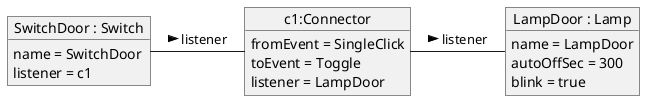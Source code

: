 @startuml Simple Example Object
object "SwitchDoor : Switch" as s
s : name = SwitchDoor
s : listener = c1
object "c1:Connector" as c
c : fromEvent = SingleClick
c : toEvent = Toggle
c : listener = LampDoor
object "LampDoor : Lamp" as l
l : name = LampDoor
l : autoOffSec = 300
l : blink = true
s - c : listener >
c - l : listener >
@enduml
